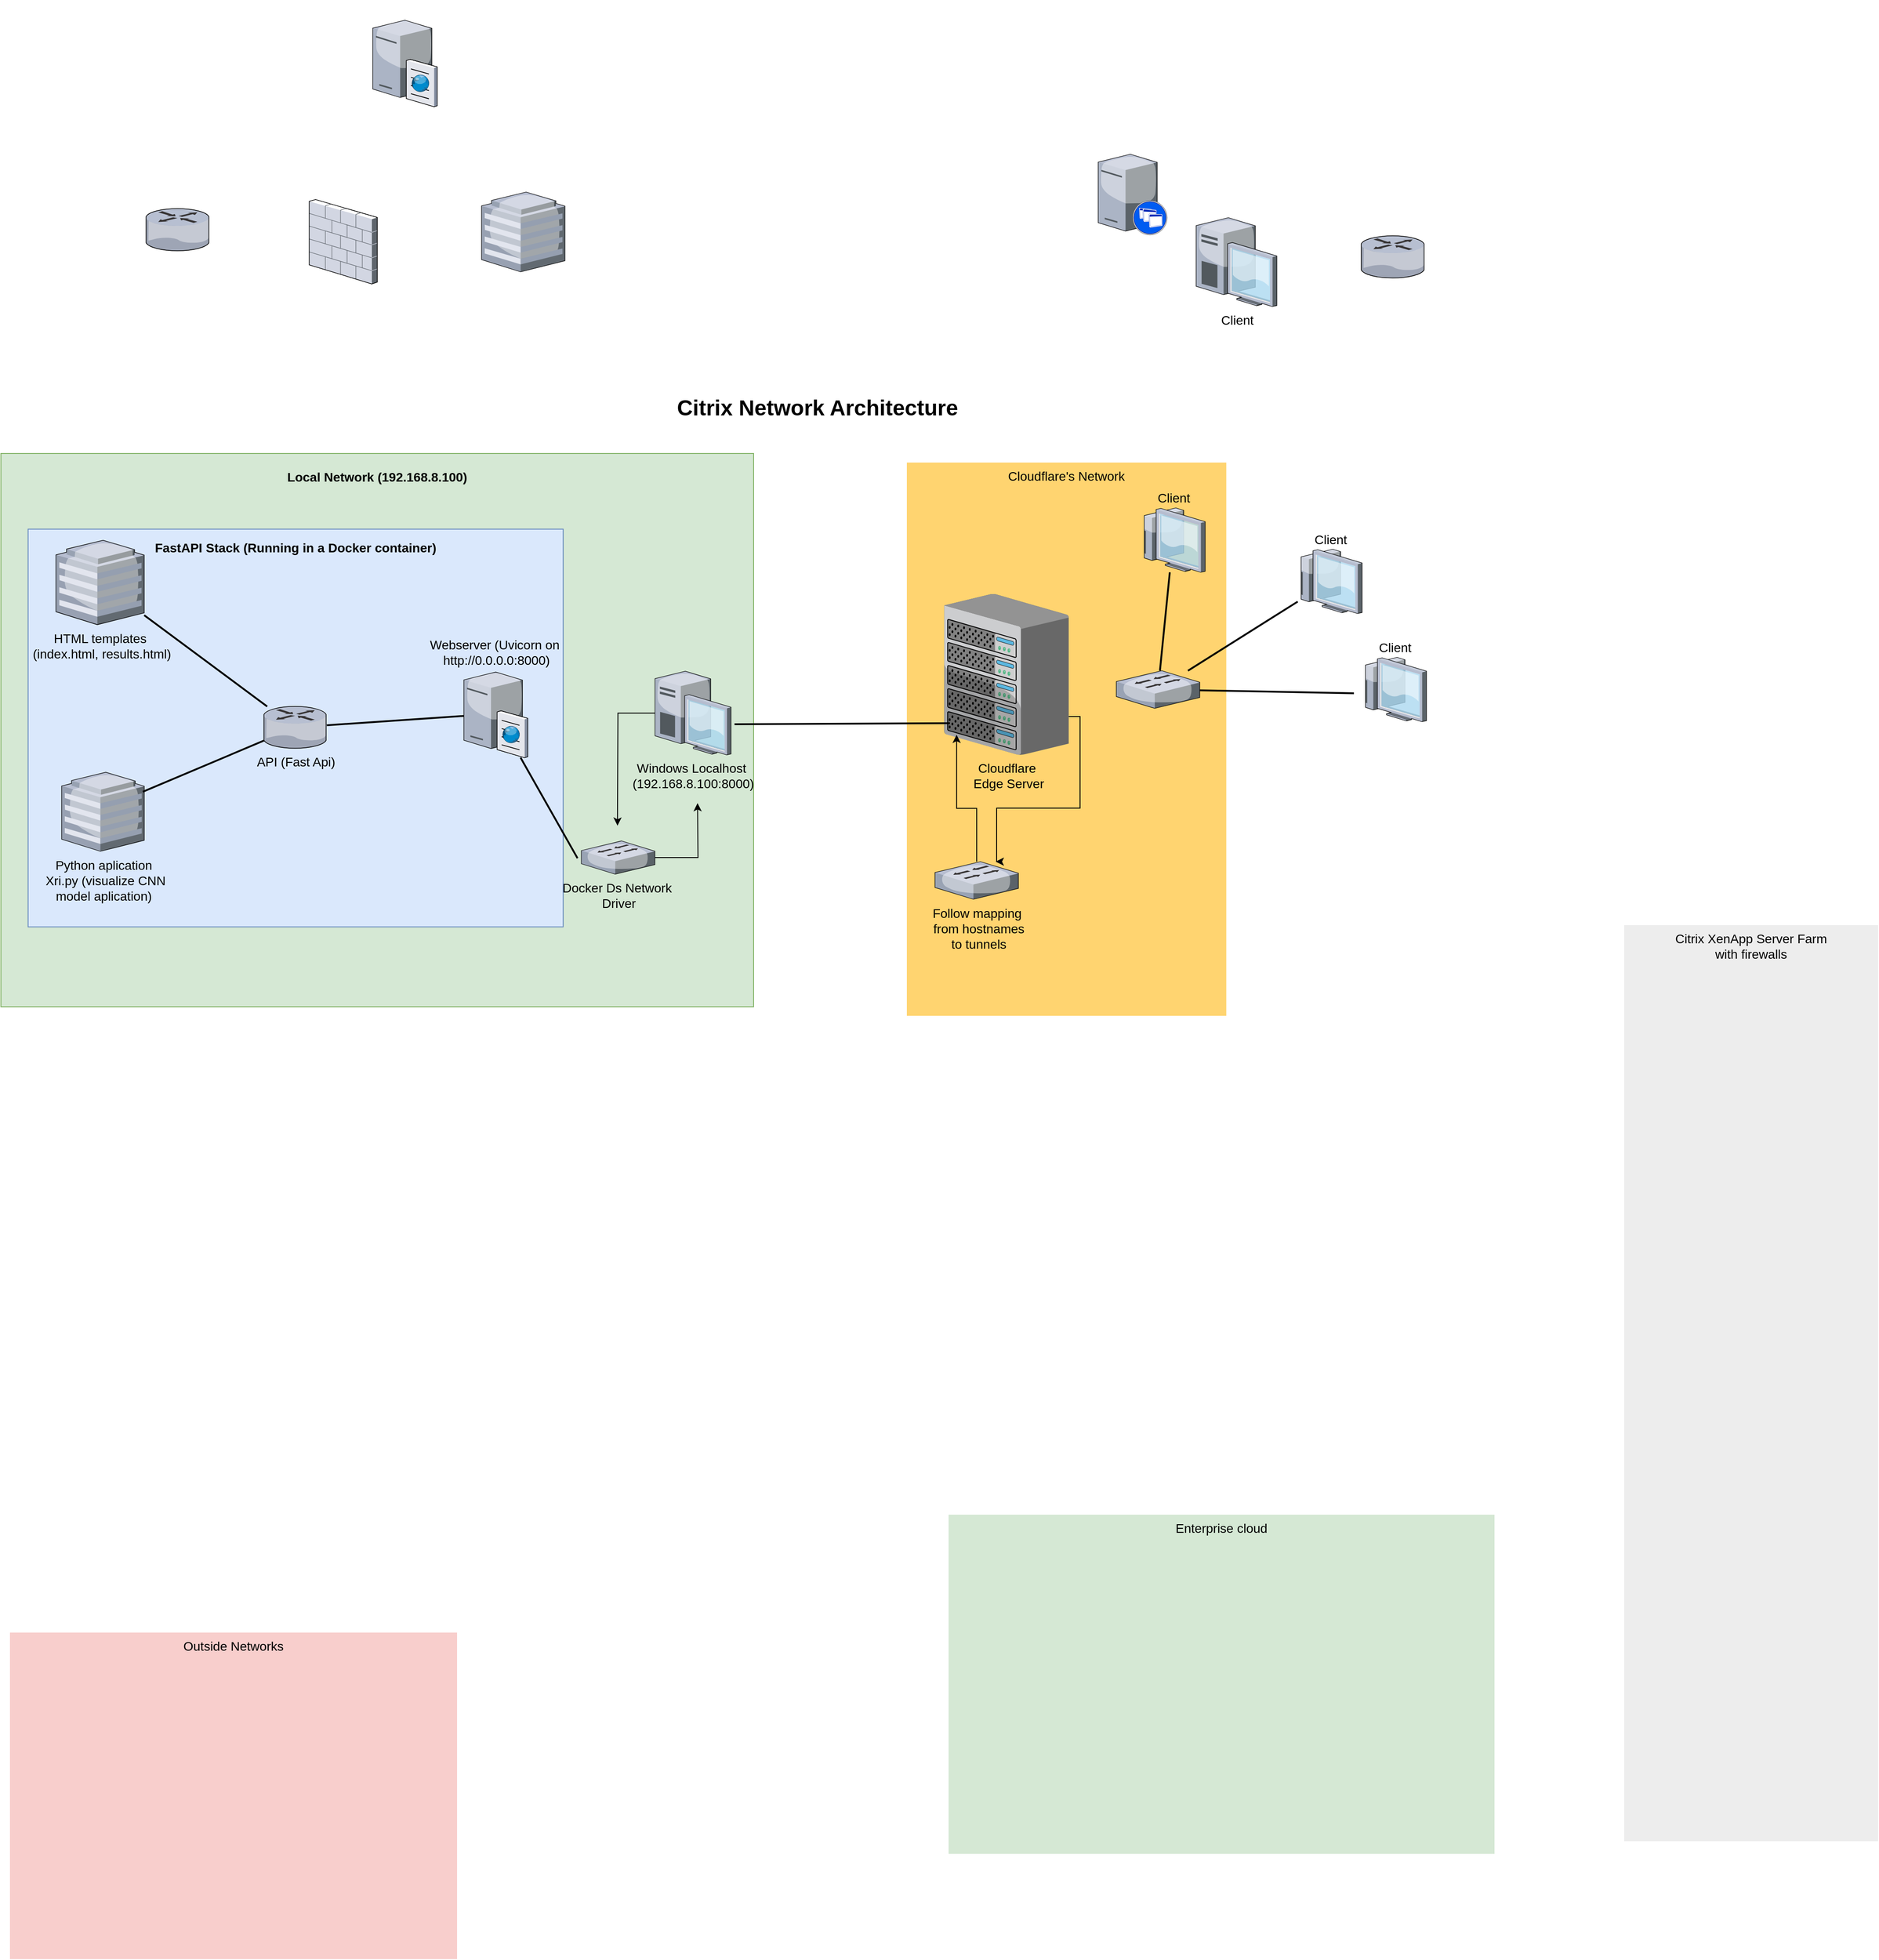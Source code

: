 <mxfile version="22.1.18" type="github">
  <diagram name="Page-1" id="e3a06f82-3646-2815-327d-82caf3d4e204">
    <mxGraphModel dx="2140" dy="2419" grid="1" gridSize="10" guides="1" tooltips="1" connect="1" arrows="1" fold="1" page="1" pageScale="1.5" pageWidth="1169" pageHeight="826" background="none" math="0" shadow="0">
      <root>
        <mxCell id="0" style=";html=1;" />
        <mxCell id="1" style=";html=1;" parent="0" />
        <mxCell id="P7gEYuGDoSCaP3gMuOwe-74" value="" style="group" vertex="1" connectable="0" parent="1">
          <mxGeometry x="30" y="100" width="830" height="813.4" as="geometry" />
        </mxCell>
        <mxCell id="6a7d8f32e03d9370-58" value="&lt;h4 style=&quot;line-height: 0%;&quot;&gt;Local Network (192.168.8.100)&lt;/h4&gt;" style="whiteSpace=wrap;html=1;fillColor=#d5e8d4;fontSize=14;strokeColor=#82b366;verticalAlign=top;" parent="P7gEYuGDoSCaP3gMuOwe-74" vertex="1">
          <mxGeometry width="830" height="610" as="geometry" />
        </mxCell>
        <mxCell id="P7gEYuGDoSCaP3gMuOwe-36" value="" style="group" vertex="1" connectable="0" parent="P7gEYuGDoSCaP3gMuOwe-74">
          <mxGeometry x="30" y="83.4" width="590" height="706.6" as="geometry" />
        </mxCell>
        <mxCell id="P7gEYuGDoSCaP3gMuOwe-29" value="&lt;h3 style=&quot;line-height: 0%;&quot;&gt;FastAPI Stack (Running in a Docker container)&lt;/h3&gt;" style="rounded=0;whiteSpace=wrap;html=1;fillColor=#dae8fc;strokeColor=#6c8ebf;verticalAlign=top;" vertex="1" parent="P7gEYuGDoSCaP3gMuOwe-36">
          <mxGeometry width="590" height="438.542" as="geometry" />
        </mxCell>
        <mxCell id="P7gEYuGDoSCaP3gMuOwe-11" value="Python aplication&lt;br&gt;&amp;nbsp;Xri.py (visualize CNN&lt;br&gt;&amp;nbsp;model aplication)&amp;nbsp;" style="verticalLabelPosition=bottom;aspect=fixed;html=1;verticalAlign=top;strokeColor=none;shape=mxgraph.citrix.hq_enterprise;fillColor=#66B2FF;gradientColor=#0066CC;fontSize=14;" vertex="1" parent="P7gEYuGDoSCaP3gMuOwe-36">
          <mxGeometry x="36.958" y="268.059" width="91.111" height="87.15" as="geometry" />
        </mxCell>
        <mxCell id="P7gEYuGDoSCaP3gMuOwe-16" value="HTML templates&lt;br&gt;&amp;nbsp;(index.html, results.html)" style="verticalLabelPosition=bottom;aspect=fixed;html=1;verticalAlign=top;strokeColor=none;shape=mxgraph.citrix.hq_enterprise;fillColor=#66B2FF;gradientColor=#0066CC;fontSize=14;" vertex="1" parent="P7gEYuGDoSCaP3gMuOwe-36">
          <mxGeometry x="30.689" y="12.243" width="97.321" height="93.092" as="geometry" />
        </mxCell>
        <mxCell id="P7gEYuGDoSCaP3gMuOwe-18" value="API (Fast Api)" style="verticalLabelPosition=bottom;aspect=fixed;html=1;verticalAlign=top;strokeColor=none;shape=mxgraph.citrix.router;fillColor=#66B2FF;gradientColor=#0066CC;fontSize=14;" vertex="1" parent="P7gEYuGDoSCaP3gMuOwe-36">
          <mxGeometry x="259.976" y="195.534" width="69.393" height="46.051" as="geometry" />
        </mxCell>
        <mxCell id="P7gEYuGDoSCaP3gMuOwe-22" style="edgeStyle=none;rounded=0;html=1;startSize=10;endSize=10;jettySize=auto;orthogonalLoop=1;fontSize=14;endArrow=none;endFill=0;strokeWidth=2;" edge="1" parent="P7gEYuGDoSCaP3gMuOwe-36" source="P7gEYuGDoSCaP3gMuOwe-18" target="P7gEYuGDoSCaP3gMuOwe-16">
          <mxGeometry relative="1" as="geometry">
            <mxPoint x="218.519" y="457.182" as="sourcePoint" />
            <mxPoint x="336.519" y="317.721" as="targetPoint" />
          </mxGeometry>
        </mxCell>
        <mxCell id="P7gEYuGDoSCaP3gMuOwe-24" style="edgeStyle=none;rounded=0;html=1;startSize=10;endSize=10;jettySize=auto;orthogonalLoop=1;fontSize=14;endArrow=none;endFill=0;strokeWidth=2;entryX=0.983;entryY=0.246;entryDx=0;entryDy=0;entryPerimeter=0;" edge="1" parent="P7gEYuGDoSCaP3gMuOwe-36" source="P7gEYuGDoSCaP3gMuOwe-18" target="P7gEYuGDoSCaP3gMuOwe-11">
          <mxGeometry relative="1" as="geometry">
            <mxPoint x="218.519" y="187.558" as="sourcePoint" />
            <mxPoint x="66.954" y="85.333" as="targetPoint" />
          </mxGeometry>
        </mxCell>
        <mxCell id="P7gEYuGDoSCaP3gMuOwe-25" style="edgeStyle=none;rounded=0;html=1;startSize=10;endSize=10;jettySize=auto;orthogonalLoop=1;fontSize=14;endArrow=none;endFill=0;strokeWidth=2;" edge="1" parent="P7gEYuGDoSCaP3gMuOwe-36" source="P7gEYuGDoSCaP3gMuOwe-1" target="P7gEYuGDoSCaP3gMuOwe-18">
          <mxGeometry relative="1" as="geometry">
            <mxPoint x="295" y="550.156" as="sourcePoint" />
            <mxPoint x="273.148" y="226.607" as="targetPoint" />
          </mxGeometry>
        </mxCell>
        <mxCell id="P7gEYuGDoSCaP3gMuOwe-1" value="Webserver (Uvicorn on&amp;nbsp;&lt;br&gt;http://0.0.0.0:8000)" style="verticalLabelPosition=top;aspect=fixed;html=1;verticalAlign=bottom;strokeColor=none;shape=mxgraph.citrix.cache_server;fillColor=#66B2FF;gradientColor=#0066CC;fontSize=14;labelPosition=center;align=center;" vertex="1" parent="P7gEYuGDoSCaP3gMuOwe-36">
          <mxGeometry x="480.504" y="155.318" width="70.314" height="96.558" as="geometry" />
        </mxCell>
        <mxCell id="P7gEYuGDoSCaP3gMuOwe-72" style="edgeStyle=orthogonalEdgeStyle;rounded=0;orthogonalLoop=1;jettySize=auto;html=1;" edge="1" parent="P7gEYuGDoSCaP3gMuOwe-74" source="P7gEYuGDoSCaP3gMuOwe-59">
          <mxGeometry relative="1" as="geometry">
            <mxPoint x="768.191" y="385.49" as="targetPoint" />
          </mxGeometry>
        </mxCell>
        <mxCell id="P7gEYuGDoSCaP3gMuOwe-59" value="Docker Ds Network&amp;nbsp;&lt;br&gt;Driver" style="verticalLabelPosition=bottom;aspect=fixed;html=1;verticalAlign=top;strokeColor=none;shape=mxgraph.citrix.switch;fillColor=#66B2FF;gradientColor=#0066CC;fontSize=14;" vertex="1" parent="P7gEYuGDoSCaP3gMuOwe-74">
          <mxGeometry x="640.005" y="427.182" width="81.234" height="36.644" as="geometry" />
        </mxCell>
        <mxCell id="P7gEYuGDoSCaP3gMuOwe-61" value="Windows Localhost&amp;nbsp;&lt;br&gt;(192.168.8.100:8000)" style="verticalLabelPosition=bottom;aspect=fixed;html=1;verticalAlign=top;strokeColor=none;shape=mxgraph.citrix.desktop;fillColor=#66B2FF;gradientColor=#0066CC;fontSize=14;" vertex="1" parent="P7gEYuGDoSCaP3gMuOwe-74">
          <mxGeometry x="721.243" y="240.0" width="83.883" height="92.368" as="geometry" />
        </mxCell>
        <mxCell id="P7gEYuGDoSCaP3gMuOwe-71" style="edgeStyle=orthogonalEdgeStyle;rounded=0;orthogonalLoop=1;jettySize=auto;html=1;" edge="1" parent="P7gEYuGDoSCaP3gMuOwe-74" source="P7gEYuGDoSCaP3gMuOwe-61">
          <mxGeometry relative="1" as="geometry">
            <mxPoint x="679.894" y="410.318" as="targetPoint" />
          </mxGeometry>
        </mxCell>
        <mxCell id="P7gEYuGDoSCaP3gMuOwe-60" style="edgeStyle=none;rounded=0;html=1;startSize=10;endSize=10;jettySize=auto;orthogonalLoop=1;fontSize=14;endArrow=none;endFill=0;strokeWidth=2;entryX=-0.051;entryY=0.521;entryDx=0;entryDy=0;entryPerimeter=0;" edge="1" parent="P7gEYuGDoSCaP3gMuOwe-74" source="P7gEYuGDoSCaP3gMuOwe-1" target="P7gEYuGDoSCaP3gMuOwe-59">
          <mxGeometry relative="1" as="geometry">
            <mxPoint x="609.255" y="341.379" as="sourcePoint" />
            <mxPoint x="704.617" y="248.276" as="targetPoint" />
          </mxGeometry>
        </mxCell>
        <mxCell id="6a7d8f32e03d9370-61" value="Outside Networks" style="whiteSpace=wrap;html=1;fillColor=#f8cecc;fontSize=14;strokeColor=none;verticalAlign=top;" parent="1" vertex="1">
          <mxGeometry x="40" y="1400" width="493" height="360" as="geometry" />
        </mxCell>
        <mxCell id="6a7d8f32e03d9370-60" value="Enterprise cloud" style="whiteSpace=wrap;html=1;fillColor=#d5e8d4;fontSize=14;strokeColor=none;verticalAlign=top;" parent="1" vertex="1">
          <mxGeometry x="1075" y="1270" width="602" height="374" as="geometry" />
        </mxCell>
        <mxCell id="6a7d8f32e03d9370-59" value="Citrix XenApp Server Farm&lt;div&gt;with firewalls&lt;/div&gt;" style="whiteSpace=wrap;html=1;fillColor=#EDEDED;fontSize=14;strokeColor=none;verticalAlign=top;" parent="1" vertex="1">
          <mxGeometry x="1820" y="620" width="280" height="1010" as="geometry" />
        </mxCell>
        <mxCell id="6a7d8f32e03d9370-57" value="Cloudflare&#39;s Network&lt;br&gt;" style="whiteSpace=wrap;html=1;fillColor=#FFD470;gradientColor=none;fontSize=14;strokeColor=none;verticalAlign=top;" parent="1" vertex="1">
          <mxGeometry x="1029" y="110" width="352.25" height="610" as="geometry" />
        </mxCell>
        <mxCell id="6a7d8f32e03d9370-62" value="Citrix Network Architecture" style="text;strokeColor=none;fillColor=none;html=1;fontSize=24;fontStyle=1;verticalAlign=middle;align=center;" parent="1" vertex="1">
          <mxGeometry x="499" y="30" width="861" height="40" as="geometry" />
        </mxCell>
        <mxCell id="P7gEYuGDoSCaP3gMuOwe-2" style="edgeStyle=none;rounded=0;html=1;startSize=10;endSize=10;jettySize=auto;orthogonalLoop=1;fontSize=14;endArrow=none;endFill=0;strokeWidth=2;" edge="1" parent="1" source="P7gEYuGDoSCaP3gMuOwe-5" target="P7gEYuGDoSCaP3gMuOwe-8">
          <mxGeometry relative="1" as="geometry" />
        </mxCell>
        <mxCell id="P7gEYuGDoSCaP3gMuOwe-3" style="edgeStyle=none;rounded=0;html=1;startSize=10;endSize=10;jettySize=auto;orthogonalLoop=1;fontSize=14;endArrow=none;endFill=0;strokeWidth=2;" edge="1" parent="1" source="P7gEYuGDoSCaP3gMuOwe-5" target="P7gEYuGDoSCaP3gMuOwe-7">
          <mxGeometry relative="1" as="geometry" />
        </mxCell>
        <mxCell id="P7gEYuGDoSCaP3gMuOwe-4" style="edgeStyle=none;rounded=0;html=1;startSize=10;endSize=10;jettySize=auto;orthogonalLoop=1;fontSize=14;endArrow=none;endFill=0;strokeWidth=2;" edge="1" parent="1" source="P7gEYuGDoSCaP3gMuOwe-5">
          <mxGeometry relative="1" as="geometry">
            <mxPoint x="1522" y="364.33" as="targetPoint" />
          </mxGeometry>
        </mxCell>
        <mxCell id="P7gEYuGDoSCaP3gMuOwe-5" value="" style="verticalLabelPosition=bottom;aspect=fixed;html=1;verticalAlign=top;strokeColor=none;shape=mxgraph.citrix.switch;fillColor=#66B2FF;gradientColor=#0066CC;fontSize=14;" vertex="1" parent="1">
          <mxGeometry x="1260" y="339.5" width="92" height="41.5" as="geometry" />
        </mxCell>
        <mxCell id="P7gEYuGDoSCaP3gMuOwe-6" value="Client" style="verticalLabelPosition=top;aspect=fixed;html=1;verticalAlign=bottom;strokeColor=none;shape=mxgraph.citrix.thin_client;fillColor=#66B2FF;gradientColor=#0066CC;fontSize=14;labelPosition=center;align=center;" vertex="1" parent="1">
          <mxGeometry x="1531" y="324.75" width="71" height="71" as="geometry" />
        </mxCell>
        <mxCell id="P7gEYuGDoSCaP3gMuOwe-7" value="Client" style="verticalLabelPosition=top;aspect=fixed;html=1;verticalAlign=bottom;strokeColor=none;shape=mxgraph.citrix.thin_client;fillColor=#66B2FF;gradientColor=#0066CC;fontSize=14;labelPosition=center;align=center;" vertex="1" parent="1">
          <mxGeometry x="1460" y="205.5" width="71" height="71" as="geometry" />
        </mxCell>
        <mxCell id="P7gEYuGDoSCaP3gMuOwe-8" value="Client" style="verticalLabelPosition=top;aspect=fixed;html=1;verticalAlign=bottom;strokeColor=none;shape=mxgraph.citrix.thin_client;fillColor=#66B2FF;gradientColor=#0066CC;fontSize=14;labelPosition=center;align=center;" vertex="1" parent="1">
          <mxGeometry x="1287" y="160" width="71" height="71" as="geometry" />
        </mxCell>
        <mxCell id="P7gEYuGDoSCaP3gMuOwe-9" value="" style="verticalLabelPosition=bottom;aspect=fixed;html=1;verticalAlign=top;strokeColor=none;shape=mxgraph.citrix.firewall;fillColor=#66B2FF;gradientColor=#0066CC;fontSize=14;" vertex="1" parent="1">
          <mxGeometry x="370" y="-180" width="75" height="93" as="geometry" />
        </mxCell>
        <mxCell id="P7gEYuGDoSCaP3gMuOwe-14" value="Client" style="verticalLabelPosition=bottom;aspect=fixed;html=1;verticalAlign=top;strokeColor=none;shape=mxgraph.citrix.desktop;fillColor=#66B2FF;gradientColor=#0066CC;fontSize=14;" vertex="1" parent="1">
          <mxGeometry x="1348" y="-160.0" width="89" height="98" as="geometry" />
        </mxCell>
        <mxCell id="P7gEYuGDoSCaP3gMuOwe-15" value="Cloudflare&lt;br&gt;&amp;nbsp;Edge Server" style="verticalLabelPosition=bottom;aspect=fixed;html=1;verticalAlign=top;strokeColor=none;shape=mxgraph.citrix.chassis;fillColor=#66B2FF;gradientColor=#0066CC;fontSize=14;" vertex="1" parent="1">
          <mxGeometry x="1070" y="254.87" width="137.5" height="177.5" as="geometry" />
        </mxCell>
        <mxCell id="P7gEYuGDoSCaP3gMuOwe-48" value="&lt;br&gt;" style="verticalLabelPosition=bottom;aspect=fixed;html=1;verticalAlign=top;strokeColor=none;shape=mxgraph.citrix.hq_enterprise;fillColor=#66B2FF;gradientColor=#0066CC;fontSize=14;" vertex="1" parent="1">
          <mxGeometry x="560" y="-188.25" width="92" height="88" as="geometry" />
        </mxCell>
        <mxCell id="P7gEYuGDoSCaP3gMuOwe-50" value="&lt;br&gt;" style="verticalLabelPosition=bottom;aspect=fixed;html=1;verticalAlign=top;strokeColor=none;shape=mxgraph.citrix.router;fillColor=#66B2FF;gradientColor=#0066CC;fontSize=14;" vertex="1" parent="1">
          <mxGeometry x="190" y="-170" width="70.07" height="46.5" as="geometry" />
        </mxCell>
        <mxCell id="P7gEYuGDoSCaP3gMuOwe-51" value="&lt;br&gt;" style="verticalLabelPosition=top;aspect=fixed;html=1;verticalAlign=bottom;strokeColor=none;shape=mxgraph.citrix.cache_server;fillColor=#66B2FF;gradientColor=#0066CC;fontSize=14;labelPosition=center;align=center;" vertex="1" parent="1">
          <mxGeometry x="440" y="-380" width="71" height="97.5" as="geometry" />
        </mxCell>
        <mxCell id="P7gEYuGDoSCaP3gMuOwe-10" value="" style="verticalLabelPosition=bottom;aspect=fixed;html=1;verticalAlign=top;strokeColor=none;shape=mxgraph.citrix.xenapp_server;fillColor=#66B2FF;gradientColor=#0066CC;fontSize=14;" vertex="1" parent="1">
          <mxGeometry x="1240" y="-230" width="76" height="89" as="geometry" />
        </mxCell>
        <mxCell id="P7gEYuGDoSCaP3gMuOwe-12" value="" style="verticalLabelPosition=bottom;aspect=fixed;html=1;verticalAlign=top;strokeColor=none;shape=mxgraph.citrix.router;fillColor=#66B2FF;gradientColor=#0066CC;fontSize=14;" vertex="1" parent="1">
          <mxGeometry x="1530" y="-140" width="70.07" height="46.5" as="geometry" />
        </mxCell>
        <mxCell id="P7gEYuGDoSCaP3gMuOwe-85" style="edgeStyle=none;rounded=0;html=1;startSize=10;endSize=10;jettySize=auto;orthogonalLoop=1;fontSize=14;endArrow=none;endFill=0;strokeWidth=2;exitX=1.046;exitY=0.633;exitDx=0;exitDy=0;exitPerimeter=0;entryX=0.047;entryY=0.803;entryDx=0;entryDy=0;entryPerimeter=0;" edge="1" parent="1" source="P7gEYuGDoSCaP3gMuOwe-61" target="P7gEYuGDoSCaP3gMuOwe-15">
          <mxGeometry relative="1" as="geometry">
            <mxPoint x="947" y="389" as="sourcePoint" />
            <mxPoint x="958" y="280" as="targetPoint" />
          </mxGeometry>
        </mxCell>
        <mxCell id="P7gEYuGDoSCaP3gMuOwe-88" value="Follow mapping&lt;br&gt;&amp;nbsp;from hostnames&lt;br&gt;&amp;nbsp;to tunnels" style="verticalLabelPosition=bottom;aspect=fixed;html=1;verticalAlign=top;strokeColor=none;shape=mxgraph.citrix.switch;fillColor=#66B2FF;gradientColor=#0066CC;fontSize=14;" vertex="1" parent="1">
          <mxGeometry x="1060" y="550" width="92" height="41.5" as="geometry" />
        </mxCell>
        <mxCell id="P7gEYuGDoSCaP3gMuOwe-89" style="edgeStyle=orthogonalEdgeStyle;rounded=0;orthogonalLoop=1;jettySize=auto;html=1;entryX=0.101;entryY=0.875;entryDx=0;entryDy=0;entryPerimeter=0;" edge="1" parent="1" source="P7gEYuGDoSCaP3gMuOwe-88" target="P7gEYuGDoSCaP3gMuOwe-15">
          <mxGeometry relative="1" as="geometry" />
        </mxCell>
        <mxCell id="P7gEYuGDoSCaP3gMuOwe-93" style="edgeStyle=orthogonalEdgeStyle;rounded=0;orthogonalLoop=1;jettySize=auto;html=1;" edge="1" parent="1" source="P7gEYuGDoSCaP3gMuOwe-15">
          <mxGeometry relative="1" as="geometry">
            <mxPoint x="1127" y="550" as="targetPoint" />
            <Array as="points">
              <mxPoint x="1220" y="390" />
              <mxPoint x="1220" y="491" />
              <mxPoint x="1128" y="491" />
              <mxPoint x="1128" y="550" />
            </Array>
          </mxGeometry>
        </mxCell>
      </root>
    </mxGraphModel>
  </diagram>
</mxfile>
